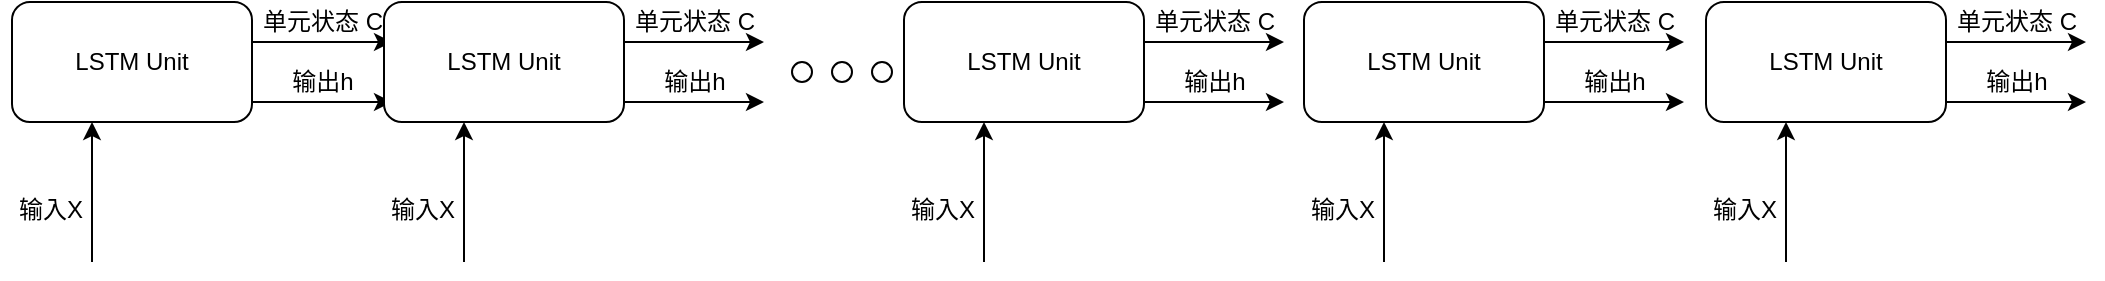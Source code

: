 <mxfile version="13.1.1" type="github">
  <diagram id="Zgp-13TrAlXwP6_f0GoF" name="Page-1">
    <mxGraphModel dx="1298" dy="817" grid="1" gridSize="10" guides="1" tooltips="1" connect="1" arrows="1" fold="1" page="1" pageScale="1" pageWidth="850" pageHeight="1100" math="0" shadow="0">
      <root>
        <mxCell id="0" />
        <mxCell id="1" parent="0" />
        <mxCell id="B-oPA0Nf48f-ixQ0xnBr-1" value="LSTM Unit" style="rounded=1;whiteSpace=wrap;html=1;" vertex="1" parent="1">
          <mxGeometry x="80" y="180" width="120" height="60" as="geometry" />
        </mxCell>
        <mxCell id="B-oPA0Nf48f-ixQ0xnBr-2" value="" style="endArrow=classic;html=1;" edge="1" parent="1">
          <mxGeometry width="50" height="50" relative="1" as="geometry">
            <mxPoint x="120" y="310" as="sourcePoint" />
            <mxPoint x="120" y="240" as="targetPoint" />
          </mxGeometry>
        </mxCell>
        <mxCell id="B-oPA0Nf48f-ixQ0xnBr-3" value="输入X" style="text;html=1;align=center;verticalAlign=middle;resizable=0;points=[];autosize=1;" vertex="1" parent="1">
          <mxGeometry x="74" y="274" width="50" height="20" as="geometry" />
        </mxCell>
        <mxCell id="B-oPA0Nf48f-ixQ0xnBr-4" value="" style="endArrow=classic;html=1;" edge="1" parent="1">
          <mxGeometry width="50" height="50" relative="1" as="geometry">
            <mxPoint x="200" y="230" as="sourcePoint" />
            <mxPoint x="270" y="230" as="targetPoint" />
          </mxGeometry>
        </mxCell>
        <mxCell id="B-oPA0Nf48f-ixQ0xnBr-5" value="输出h" style="text;html=1;align=center;verticalAlign=middle;resizable=0;points=[];autosize=1;" vertex="1" parent="1">
          <mxGeometry x="210" y="210" width="50" height="20" as="geometry" />
        </mxCell>
        <mxCell id="B-oPA0Nf48f-ixQ0xnBr-6" value="" style="endArrow=classic;html=1;" edge="1" parent="1">
          <mxGeometry width="50" height="50" relative="1" as="geometry">
            <mxPoint x="200" y="200" as="sourcePoint" />
            <mxPoint x="270" y="200" as="targetPoint" />
          </mxGeometry>
        </mxCell>
        <mxCell id="B-oPA0Nf48f-ixQ0xnBr-7" value="单元状态 C" style="text;html=1;align=center;verticalAlign=middle;resizable=0;points=[];autosize=1;" vertex="1" parent="1">
          <mxGeometry x="195" y="180" width="80" height="20" as="geometry" />
        </mxCell>
        <mxCell id="B-oPA0Nf48f-ixQ0xnBr-8" value="LSTM Unit" style="rounded=1;whiteSpace=wrap;html=1;" vertex="1" parent="1">
          <mxGeometry x="266" y="180" width="120" height="60" as="geometry" />
        </mxCell>
        <mxCell id="B-oPA0Nf48f-ixQ0xnBr-9" value="" style="endArrow=classic;html=1;" edge="1" parent="1">
          <mxGeometry width="50" height="50" relative="1" as="geometry">
            <mxPoint x="306" y="310" as="sourcePoint" />
            <mxPoint x="306" y="240" as="targetPoint" />
          </mxGeometry>
        </mxCell>
        <mxCell id="B-oPA0Nf48f-ixQ0xnBr-10" value="输入X" style="text;html=1;align=center;verticalAlign=middle;resizable=0;points=[];autosize=1;" vertex="1" parent="1">
          <mxGeometry x="260" y="274" width="50" height="20" as="geometry" />
        </mxCell>
        <mxCell id="B-oPA0Nf48f-ixQ0xnBr-11" value="" style="endArrow=classic;html=1;" edge="1" parent="1">
          <mxGeometry width="50" height="50" relative="1" as="geometry">
            <mxPoint x="386" y="230" as="sourcePoint" />
            <mxPoint x="456" y="230" as="targetPoint" />
          </mxGeometry>
        </mxCell>
        <mxCell id="B-oPA0Nf48f-ixQ0xnBr-12" value="输出h" style="text;html=1;align=center;verticalAlign=middle;resizable=0;points=[];autosize=1;" vertex="1" parent="1">
          <mxGeometry x="396" y="210" width="50" height="20" as="geometry" />
        </mxCell>
        <mxCell id="B-oPA0Nf48f-ixQ0xnBr-13" value="" style="endArrow=classic;html=1;" edge="1" parent="1">
          <mxGeometry width="50" height="50" relative="1" as="geometry">
            <mxPoint x="386" y="200" as="sourcePoint" />
            <mxPoint x="456" y="200" as="targetPoint" />
          </mxGeometry>
        </mxCell>
        <mxCell id="B-oPA0Nf48f-ixQ0xnBr-14" value="单元状态 C" style="text;html=1;align=center;verticalAlign=middle;resizable=0;points=[];autosize=1;" vertex="1" parent="1">
          <mxGeometry x="381" y="180" width="80" height="20" as="geometry" />
        </mxCell>
        <mxCell id="B-oPA0Nf48f-ixQ0xnBr-15" value="" style="ellipse;whiteSpace=wrap;html=1;aspect=fixed;" vertex="1" parent="1">
          <mxGeometry x="470" y="210" width="10" height="10" as="geometry" />
        </mxCell>
        <mxCell id="B-oPA0Nf48f-ixQ0xnBr-16" value="" style="ellipse;whiteSpace=wrap;html=1;aspect=fixed;" vertex="1" parent="1">
          <mxGeometry x="490" y="210" width="10" height="10" as="geometry" />
        </mxCell>
        <mxCell id="B-oPA0Nf48f-ixQ0xnBr-17" value="" style="ellipse;whiteSpace=wrap;html=1;aspect=fixed;" vertex="1" parent="1">
          <mxGeometry x="510" y="210" width="10" height="10" as="geometry" />
        </mxCell>
        <mxCell id="B-oPA0Nf48f-ixQ0xnBr-18" value="LSTM Unit" style="rounded=1;whiteSpace=wrap;html=1;" vertex="1" parent="1">
          <mxGeometry x="526" y="180" width="120" height="60" as="geometry" />
        </mxCell>
        <mxCell id="B-oPA0Nf48f-ixQ0xnBr-19" value="" style="endArrow=classic;html=1;" edge="1" parent="1">
          <mxGeometry width="50" height="50" relative="1" as="geometry">
            <mxPoint x="566" y="310" as="sourcePoint" />
            <mxPoint x="566" y="240" as="targetPoint" />
          </mxGeometry>
        </mxCell>
        <mxCell id="B-oPA0Nf48f-ixQ0xnBr-20" value="输入X" style="text;html=1;align=center;verticalAlign=middle;resizable=0;points=[];autosize=1;" vertex="1" parent="1">
          <mxGeometry x="520" y="274" width="50" height="20" as="geometry" />
        </mxCell>
        <mxCell id="B-oPA0Nf48f-ixQ0xnBr-21" value="" style="endArrow=classic;html=1;" edge="1" parent="1">
          <mxGeometry width="50" height="50" relative="1" as="geometry">
            <mxPoint x="646" y="230" as="sourcePoint" />
            <mxPoint x="716" y="230" as="targetPoint" />
          </mxGeometry>
        </mxCell>
        <mxCell id="B-oPA0Nf48f-ixQ0xnBr-22" value="输出h" style="text;html=1;align=center;verticalAlign=middle;resizable=0;points=[];autosize=1;" vertex="1" parent="1">
          <mxGeometry x="656" y="210" width="50" height="20" as="geometry" />
        </mxCell>
        <mxCell id="B-oPA0Nf48f-ixQ0xnBr-23" value="" style="endArrow=classic;html=1;" edge="1" parent="1">
          <mxGeometry width="50" height="50" relative="1" as="geometry">
            <mxPoint x="646" y="200" as="sourcePoint" />
            <mxPoint x="716" y="200" as="targetPoint" />
          </mxGeometry>
        </mxCell>
        <mxCell id="B-oPA0Nf48f-ixQ0xnBr-24" value="单元状态 C" style="text;html=1;align=center;verticalAlign=middle;resizable=0;points=[];autosize=1;" vertex="1" parent="1">
          <mxGeometry x="641" y="180" width="80" height="20" as="geometry" />
        </mxCell>
        <mxCell id="B-oPA0Nf48f-ixQ0xnBr-25" value="LSTM Unit" style="rounded=1;whiteSpace=wrap;html=1;" vertex="1" parent="1">
          <mxGeometry x="726" y="180" width="120" height="60" as="geometry" />
        </mxCell>
        <mxCell id="B-oPA0Nf48f-ixQ0xnBr-26" value="" style="endArrow=classic;html=1;" edge="1" parent="1">
          <mxGeometry width="50" height="50" relative="1" as="geometry">
            <mxPoint x="766" y="310" as="sourcePoint" />
            <mxPoint x="766" y="240" as="targetPoint" />
          </mxGeometry>
        </mxCell>
        <mxCell id="B-oPA0Nf48f-ixQ0xnBr-27" value="输入X" style="text;html=1;align=center;verticalAlign=middle;resizable=0;points=[];autosize=1;" vertex="1" parent="1">
          <mxGeometry x="720" y="274" width="50" height="20" as="geometry" />
        </mxCell>
        <mxCell id="B-oPA0Nf48f-ixQ0xnBr-28" value="" style="endArrow=classic;html=1;" edge="1" parent="1">
          <mxGeometry width="50" height="50" relative="1" as="geometry">
            <mxPoint x="846" y="230" as="sourcePoint" />
            <mxPoint x="916" y="230" as="targetPoint" />
          </mxGeometry>
        </mxCell>
        <mxCell id="B-oPA0Nf48f-ixQ0xnBr-29" value="输出h" style="text;html=1;align=center;verticalAlign=middle;resizable=0;points=[];autosize=1;" vertex="1" parent="1">
          <mxGeometry x="856" y="210" width="50" height="20" as="geometry" />
        </mxCell>
        <mxCell id="B-oPA0Nf48f-ixQ0xnBr-30" value="" style="endArrow=classic;html=1;" edge="1" parent="1">
          <mxGeometry width="50" height="50" relative="1" as="geometry">
            <mxPoint x="846" y="200" as="sourcePoint" />
            <mxPoint x="916" y="200" as="targetPoint" />
          </mxGeometry>
        </mxCell>
        <mxCell id="B-oPA0Nf48f-ixQ0xnBr-31" value="单元状态 C" style="text;html=1;align=center;verticalAlign=middle;resizable=0;points=[];autosize=1;" vertex="1" parent="1">
          <mxGeometry x="841" y="180" width="80" height="20" as="geometry" />
        </mxCell>
        <mxCell id="B-oPA0Nf48f-ixQ0xnBr-32" value="LSTM Unit" style="rounded=1;whiteSpace=wrap;html=1;" vertex="1" parent="1">
          <mxGeometry x="927" y="180" width="120" height="60" as="geometry" />
        </mxCell>
        <mxCell id="B-oPA0Nf48f-ixQ0xnBr-33" value="" style="endArrow=classic;html=1;" edge="1" parent="1">
          <mxGeometry width="50" height="50" relative="1" as="geometry">
            <mxPoint x="967" y="310" as="sourcePoint" />
            <mxPoint x="967" y="240" as="targetPoint" />
          </mxGeometry>
        </mxCell>
        <mxCell id="B-oPA0Nf48f-ixQ0xnBr-34" value="输入X" style="text;html=1;align=center;verticalAlign=middle;resizable=0;points=[];autosize=1;" vertex="1" parent="1">
          <mxGeometry x="921" y="274" width="50" height="20" as="geometry" />
        </mxCell>
        <mxCell id="B-oPA0Nf48f-ixQ0xnBr-35" value="" style="endArrow=classic;html=1;" edge="1" parent="1">
          <mxGeometry width="50" height="50" relative="1" as="geometry">
            <mxPoint x="1047" y="230" as="sourcePoint" />
            <mxPoint x="1117" y="230" as="targetPoint" />
          </mxGeometry>
        </mxCell>
        <mxCell id="B-oPA0Nf48f-ixQ0xnBr-36" value="输出h" style="text;html=1;align=center;verticalAlign=middle;resizable=0;points=[];autosize=1;" vertex="1" parent="1">
          <mxGeometry x="1057" y="210" width="50" height="20" as="geometry" />
        </mxCell>
        <mxCell id="B-oPA0Nf48f-ixQ0xnBr-37" value="" style="endArrow=classic;html=1;" edge="1" parent="1">
          <mxGeometry width="50" height="50" relative="1" as="geometry">
            <mxPoint x="1047" y="200" as="sourcePoint" />
            <mxPoint x="1117" y="200" as="targetPoint" />
          </mxGeometry>
        </mxCell>
        <mxCell id="B-oPA0Nf48f-ixQ0xnBr-38" value="单元状态 C" style="text;html=1;align=center;verticalAlign=middle;resizable=0;points=[];autosize=1;" vertex="1" parent="1">
          <mxGeometry x="1042" y="180" width="80" height="20" as="geometry" />
        </mxCell>
      </root>
    </mxGraphModel>
  </diagram>
</mxfile>
